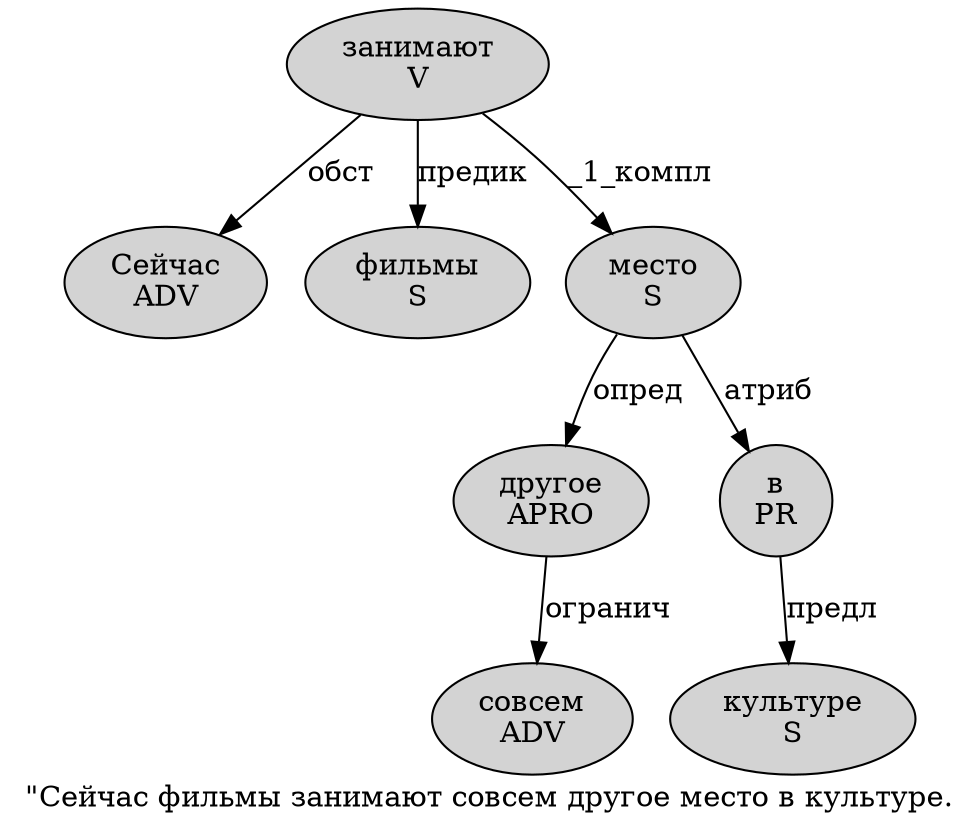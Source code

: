 digraph SENTENCE_940 {
	graph [label="\"Сейчас фильмы занимают совсем другое место в культуре."]
	node [style=filled]
		1 [label="Сейчас
ADV" color="" fillcolor=lightgray penwidth=1 shape=ellipse]
		2 [label="фильмы
S" color="" fillcolor=lightgray penwidth=1 shape=ellipse]
		3 [label="занимают
V" color="" fillcolor=lightgray penwidth=1 shape=ellipse]
		4 [label="совсем
ADV" color="" fillcolor=lightgray penwidth=1 shape=ellipse]
		5 [label="другое
APRO" color="" fillcolor=lightgray penwidth=1 shape=ellipse]
		6 [label="место
S" color="" fillcolor=lightgray penwidth=1 shape=ellipse]
		7 [label="в
PR" color="" fillcolor=lightgray penwidth=1 shape=ellipse]
		8 [label="культуре
S" color="" fillcolor=lightgray penwidth=1 shape=ellipse]
			7 -> 8 [label="предл"]
			6 -> 5 [label="опред"]
			6 -> 7 [label="атриб"]
			3 -> 1 [label="обст"]
			3 -> 2 [label="предик"]
			3 -> 6 [label="_1_компл"]
			5 -> 4 [label="огранич"]
}